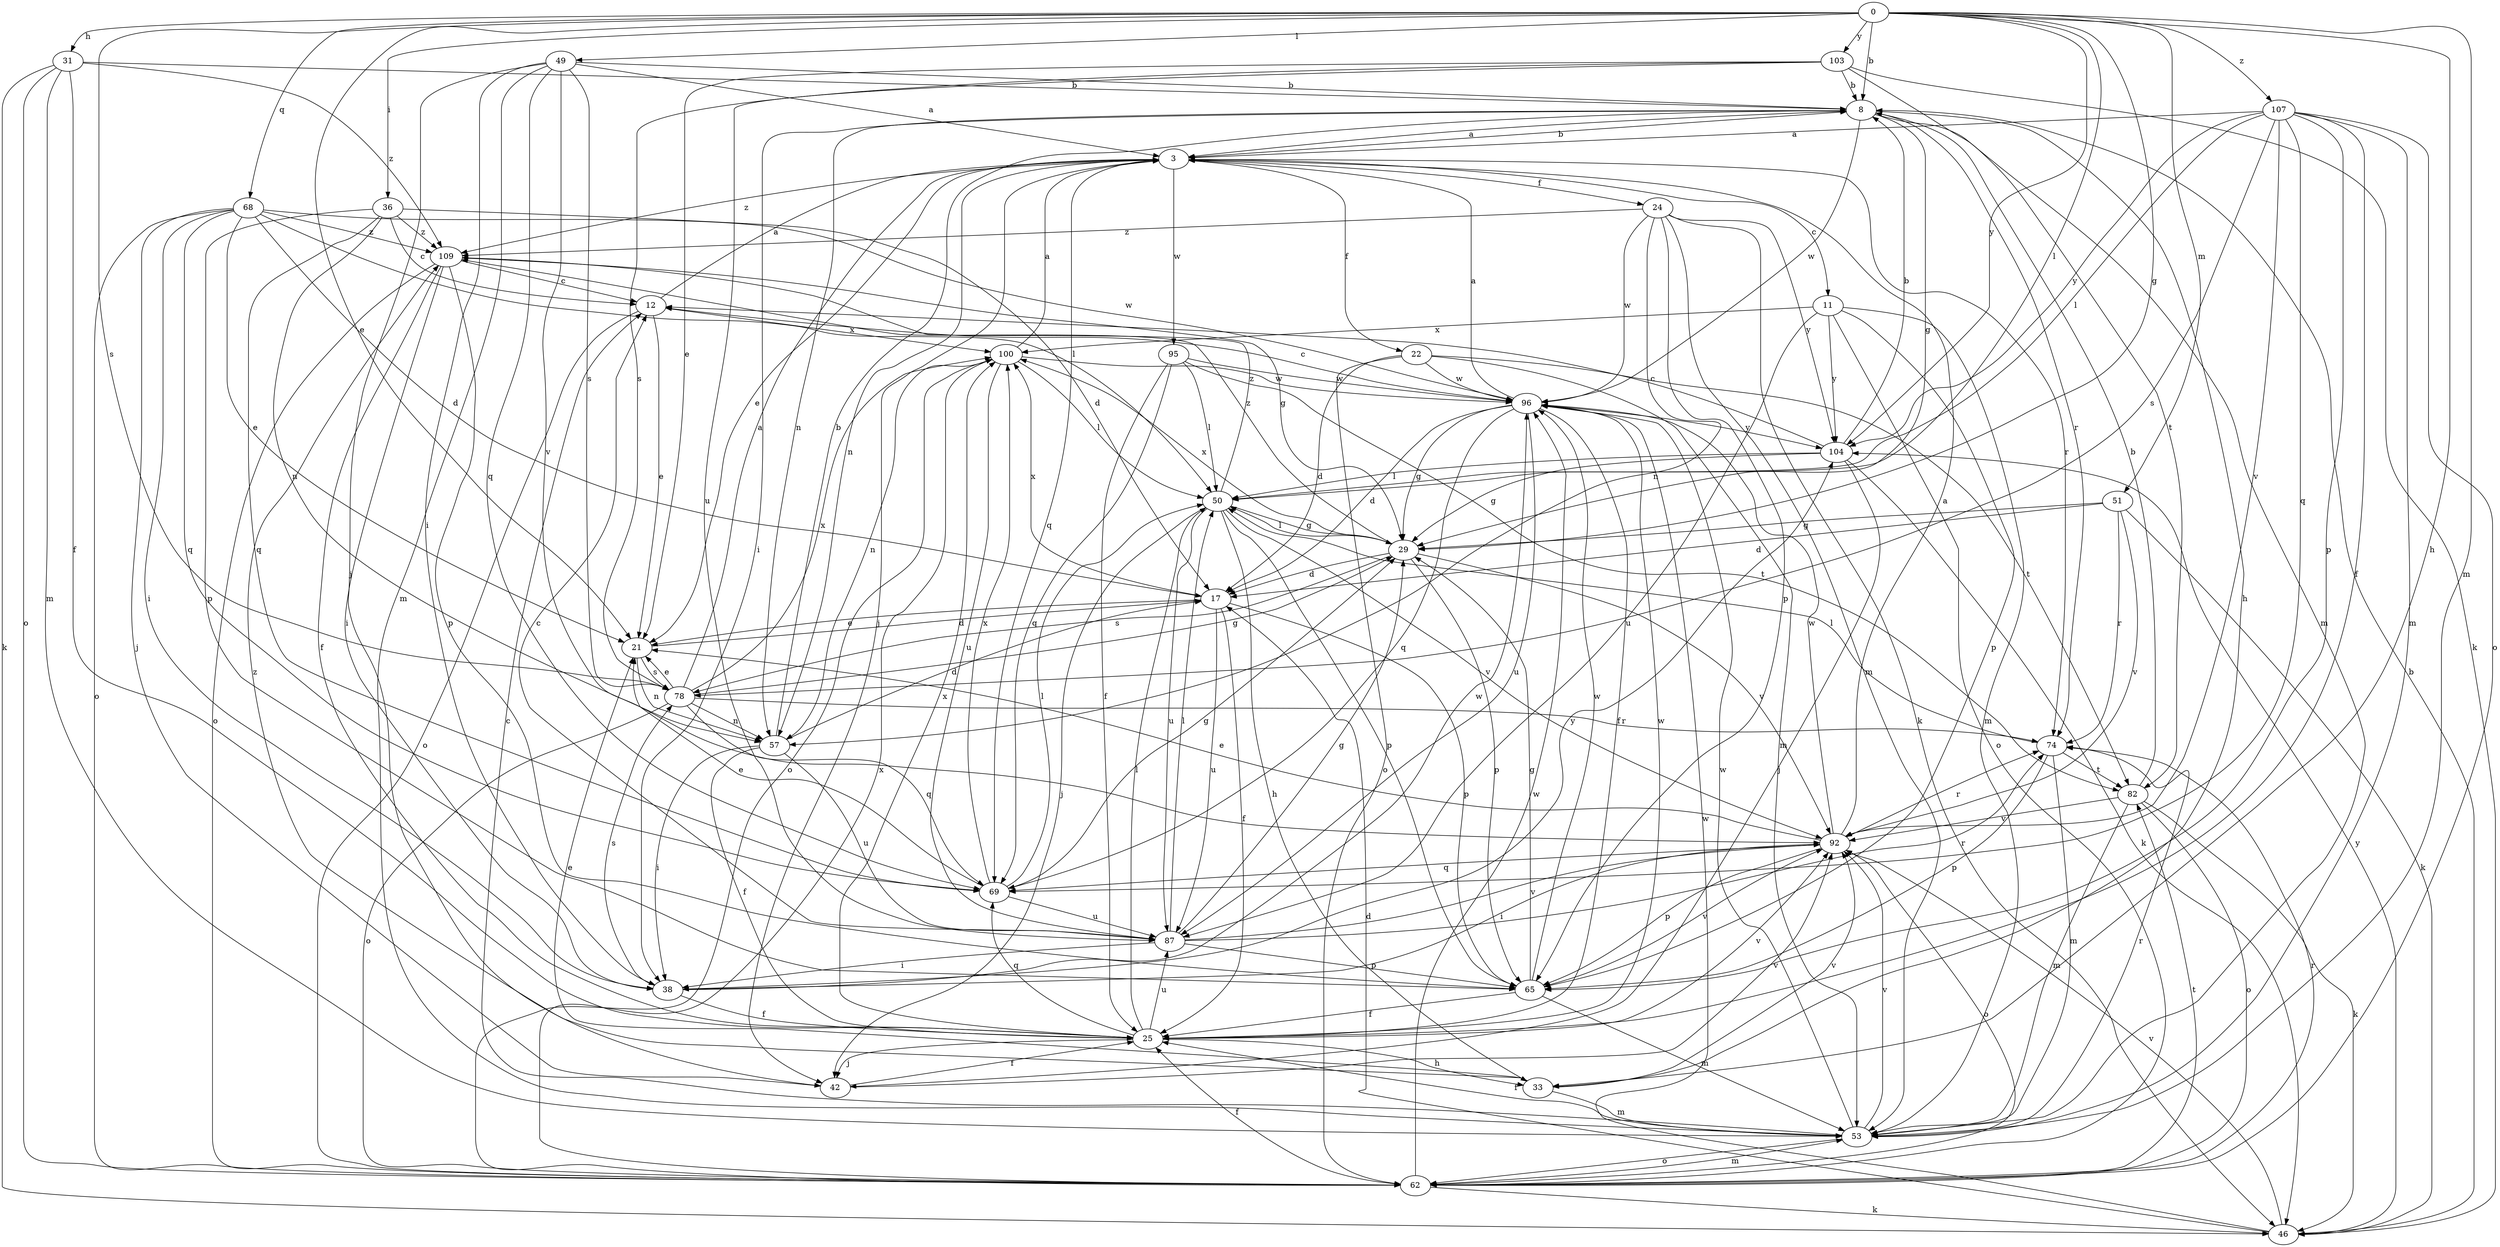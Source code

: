 strict digraph  {
0;
3;
8;
11;
12;
17;
21;
22;
24;
25;
29;
31;
33;
36;
38;
42;
46;
49;
50;
51;
53;
57;
62;
65;
68;
69;
74;
78;
82;
87;
92;
95;
96;
100;
103;
104;
107;
109;
0 -> 8  [label=b];
0 -> 21  [label=e];
0 -> 29  [label=g];
0 -> 31  [label=h];
0 -> 33  [label=h];
0 -> 36  [label=i];
0 -> 49  [label=l];
0 -> 50  [label=l];
0 -> 51  [label=m];
0 -> 53  [label=m];
0 -> 68  [label=q];
0 -> 78  [label=s];
0 -> 103  [label=y];
0 -> 104  [label=y];
0 -> 107  [label=z];
3 -> 8  [label=b];
3 -> 11  [label=c];
3 -> 21  [label=e];
3 -> 22  [label=f];
3 -> 24  [label=f];
3 -> 42  [label=j];
3 -> 57  [label=n];
3 -> 69  [label=q];
3 -> 74  [label=r];
3 -> 95  [label=w];
3 -> 109  [label=z];
8 -> 3  [label=a];
8 -> 29  [label=g];
8 -> 33  [label=h];
8 -> 38  [label=i];
8 -> 53  [label=m];
8 -> 57  [label=n];
8 -> 74  [label=r];
8 -> 96  [label=w];
11 -> 53  [label=m];
11 -> 62  [label=o];
11 -> 65  [label=p];
11 -> 87  [label=u];
11 -> 100  [label=x];
11 -> 104  [label=y];
12 -> 3  [label=a];
12 -> 21  [label=e];
12 -> 62  [label=o];
12 -> 100  [label=x];
17 -> 21  [label=e];
17 -> 25  [label=f];
17 -> 65  [label=p];
17 -> 87  [label=u];
17 -> 100  [label=x];
21 -> 17  [label=d];
21 -> 57  [label=n];
21 -> 78  [label=s];
22 -> 17  [label=d];
22 -> 53  [label=m];
22 -> 62  [label=o];
22 -> 82  [label=t];
22 -> 96  [label=w];
24 -> 46  [label=k];
24 -> 53  [label=m];
24 -> 57  [label=n];
24 -> 65  [label=p];
24 -> 96  [label=w];
24 -> 104  [label=y];
24 -> 109  [label=z];
25 -> 33  [label=h];
25 -> 42  [label=j];
25 -> 50  [label=l];
25 -> 69  [label=q];
25 -> 87  [label=u];
25 -> 92  [label=v];
25 -> 96  [label=w];
25 -> 100  [label=x];
29 -> 17  [label=d];
29 -> 50  [label=l];
29 -> 65  [label=p];
29 -> 78  [label=s];
29 -> 92  [label=v];
29 -> 100  [label=x];
29 -> 109  [label=z];
31 -> 8  [label=b];
31 -> 25  [label=f];
31 -> 46  [label=k];
31 -> 53  [label=m];
31 -> 62  [label=o];
31 -> 109  [label=z];
33 -> 21  [label=e];
33 -> 53  [label=m];
33 -> 92  [label=v];
33 -> 109  [label=z];
36 -> 12  [label=c];
36 -> 17  [label=d];
36 -> 57  [label=n];
36 -> 65  [label=p];
36 -> 69  [label=q];
36 -> 109  [label=z];
38 -> 25  [label=f];
38 -> 78  [label=s];
38 -> 96  [label=w];
38 -> 104  [label=y];
42 -> 25  [label=f];
42 -> 92  [label=v];
46 -> 8  [label=b];
46 -> 17  [label=d];
46 -> 92  [label=v];
46 -> 96  [label=w];
46 -> 104  [label=y];
49 -> 3  [label=a];
49 -> 8  [label=b];
49 -> 38  [label=i];
49 -> 42  [label=j];
49 -> 53  [label=m];
49 -> 69  [label=q];
49 -> 78  [label=s];
49 -> 92  [label=v];
50 -> 29  [label=g];
50 -> 33  [label=h];
50 -> 42  [label=j];
50 -> 65  [label=p];
50 -> 87  [label=u];
50 -> 92  [label=v];
50 -> 109  [label=z];
51 -> 17  [label=d];
51 -> 29  [label=g];
51 -> 46  [label=k];
51 -> 74  [label=r];
51 -> 92  [label=v];
53 -> 12  [label=c];
53 -> 25  [label=f];
53 -> 62  [label=o];
53 -> 74  [label=r];
53 -> 92  [label=v];
53 -> 96  [label=w];
57 -> 8  [label=b];
57 -> 17  [label=d];
57 -> 25  [label=f];
57 -> 38  [label=i];
57 -> 87  [label=u];
62 -> 25  [label=f];
62 -> 46  [label=k];
62 -> 53  [label=m];
62 -> 74  [label=r];
62 -> 82  [label=t];
62 -> 96  [label=w];
62 -> 100  [label=x];
65 -> 25  [label=f];
65 -> 29  [label=g];
65 -> 53  [label=m];
65 -> 92  [label=v];
65 -> 96  [label=w];
68 -> 17  [label=d];
68 -> 21  [label=e];
68 -> 38  [label=i];
68 -> 42  [label=j];
68 -> 50  [label=l];
68 -> 62  [label=o];
68 -> 69  [label=q];
68 -> 96  [label=w];
68 -> 109  [label=z];
69 -> 21  [label=e];
69 -> 29  [label=g];
69 -> 50  [label=l];
69 -> 87  [label=u];
69 -> 100  [label=x];
74 -> 50  [label=l];
74 -> 53  [label=m];
74 -> 65  [label=p];
74 -> 82  [label=t];
78 -> 3  [label=a];
78 -> 21  [label=e];
78 -> 29  [label=g];
78 -> 57  [label=n];
78 -> 62  [label=o];
78 -> 69  [label=q];
78 -> 74  [label=r];
78 -> 100  [label=x];
82 -> 8  [label=b];
82 -> 46  [label=k];
82 -> 53  [label=m];
82 -> 62  [label=o];
82 -> 92  [label=v];
87 -> 12  [label=c];
87 -> 29  [label=g];
87 -> 38  [label=i];
87 -> 50  [label=l];
87 -> 65  [label=p];
87 -> 74  [label=r];
87 -> 92  [label=v];
92 -> 3  [label=a];
92 -> 21  [label=e];
92 -> 38  [label=i];
92 -> 62  [label=o];
92 -> 65  [label=p];
92 -> 69  [label=q];
92 -> 74  [label=r];
92 -> 96  [label=w];
95 -> 25  [label=f];
95 -> 50  [label=l];
95 -> 69  [label=q];
95 -> 82  [label=t];
95 -> 96  [label=w];
96 -> 3  [label=a];
96 -> 12  [label=c];
96 -> 17  [label=d];
96 -> 25  [label=f];
96 -> 29  [label=g];
96 -> 69  [label=q];
96 -> 87  [label=u];
96 -> 104  [label=y];
100 -> 3  [label=a];
100 -> 50  [label=l];
100 -> 57  [label=n];
100 -> 62  [label=o];
100 -> 87  [label=u];
100 -> 96  [label=w];
103 -> 8  [label=b];
103 -> 21  [label=e];
103 -> 46  [label=k];
103 -> 78  [label=s];
103 -> 82  [label=t];
103 -> 87  [label=u];
104 -> 8  [label=b];
104 -> 12  [label=c];
104 -> 29  [label=g];
104 -> 42  [label=j];
104 -> 46  [label=k];
104 -> 50  [label=l];
107 -> 3  [label=a];
107 -> 25  [label=f];
107 -> 50  [label=l];
107 -> 53  [label=m];
107 -> 62  [label=o];
107 -> 65  [label=p];
107 -> 69  [label=q];
107 -> 78  [label=s];
107 -> 92  [label=v];
107 -> 104  [label=y];
109 -> 12  [label=c];
109 -> 25  [label=f];
109 -> 29  [label=g];
109 -> 38  [label=i];
109 -> 62  [label=o];
109 -> 65  [label=p];
}
